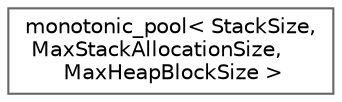 digraph "Graphical Class Hierarchy"
{
 // LATEX_PDF_SIZE
  bgcolor="transparent";
  edge [fontname=Helvetica,fontsize=10,labelfontname=Helvetica,labelfontsize=10];
  node [fontname=Helvetica,fontsize=10,shape=box,height=0.2,width=0.4];
  rankdir="LR";
  Node0 [id="Node000000",label="monotonic_pool\< StackSize,\l MaxStackAllocationSize,\l MaxHeapBlockSize \>",height=0.2,width=0.4,color="grey40", fillcolor="white", style="filled",URL="$df/db2/classchdr_1_1monotonic__pool.html",tooltip="A pooled memory resource that manages memory blocks in a monotonic allocation scheme."];
}
